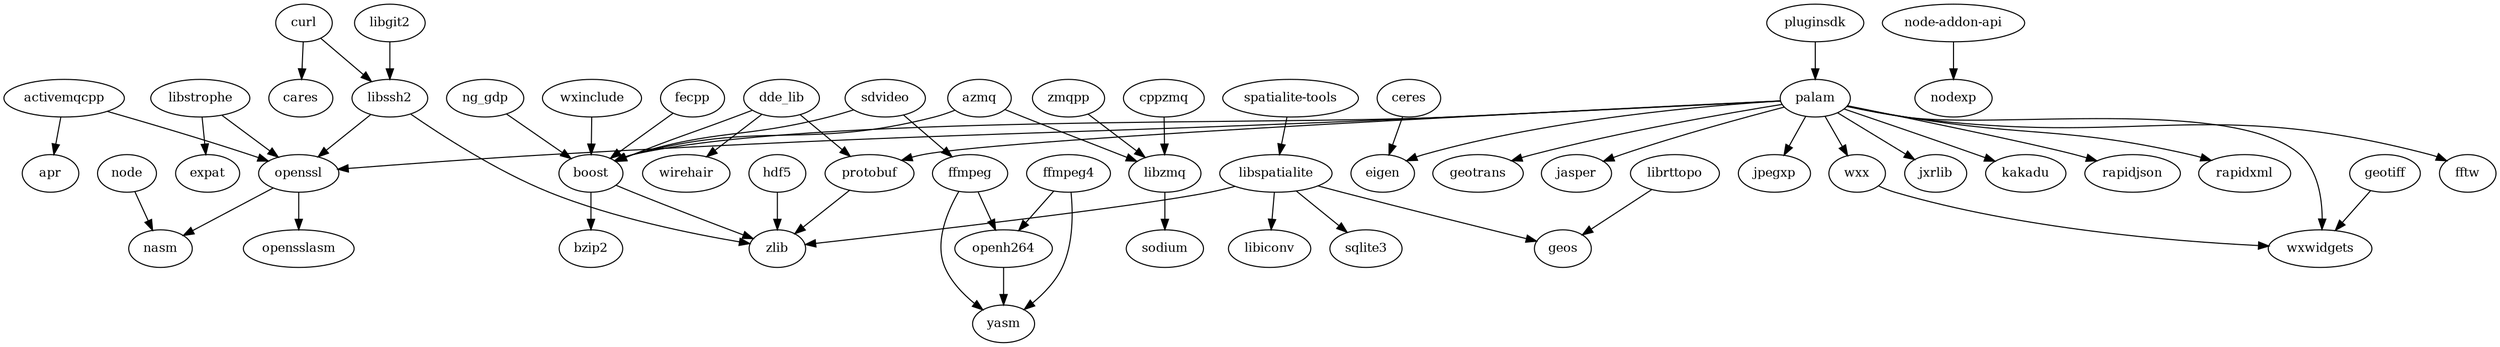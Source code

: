 digraph GG {
  node [fontsize=12];
  "activemqcpp" -> "apr";
  "activemqcpp" -> "openssl";
  "azmq" -> "boost";
  "azmq" -> "libzmq";
  "boost" -> "bzip2";
  "boost" -> "zlib";
  "ceres" -> "eigen";
  "cppzmq" -> "libzmq";
  "curl" -> "cares";
  "curl" -> "libssh2";
  "dde_lib" -> "boost";
  "dde_lib" -> "protobuf";
  "dde_lib" -> "wirehair";
  "fecpp" -> "boost";
  "ffmpeg" -> "openh264";
  "ffmpeg" -> "yasm";
  "ffmpeg4" -> "openh264";
  "ffmpeg4" -> "yasm";
  "geotiff" -> "wxwidgets";
  "hdf5" -> "zlib";
  "libgit2" -> "libssh2";
  "librttopo" -> "geos";
  "libspatialite" -> "geos";
  "libspatialite" -> "libiconv";
  "libspatialite" -> "sqlite3";
  "libspatialite" -> "zlib";
  "libssh2" -> "openssl";
  "libssh2" -> "zlib";
  "libstrophe" -> "expat";
  "libstrophe" -> "openssl";
  "libzmq" -> "sodium";
  "ng_gdp" -> "boost";
  "node" -> "nasm";
  "node-addon-api" -> "nodexp";
  "openh264" -> "yasm";
  "openssl" -> "nasm";
  "openssl" -> "opensslasm";
  "palam" -> "boost";
  "palam" -> "eigen";
  "palam" -> "fftw";
  "palam" -> "geotrans";
  "palam" -> "jasper";
  "palam" -> "jpegxp";
  "palam" -> "jxrlib";
  "palam" -> "kakadu";
  "palam" -> "openssl";
  "palam" -> "protobuf";
  "palam" -> "rapidjson";
  "palam" -> "rapidxml";
  "palam" -> "wxwidgets";
  "palam" -> "wxx";
  "pluginsdk" -> "palam";
  "protobuf" -> "zlib";
  "sdvideo" -> "boost";
  "sdvideo" -> "ffmpeg";
  "spatialite-tools" -> "libspatialite";
  "wxinclude" -> "boost";
  "wxx" -> "wxwidgets";
  "zmqpp" -> "libzmq";
}

